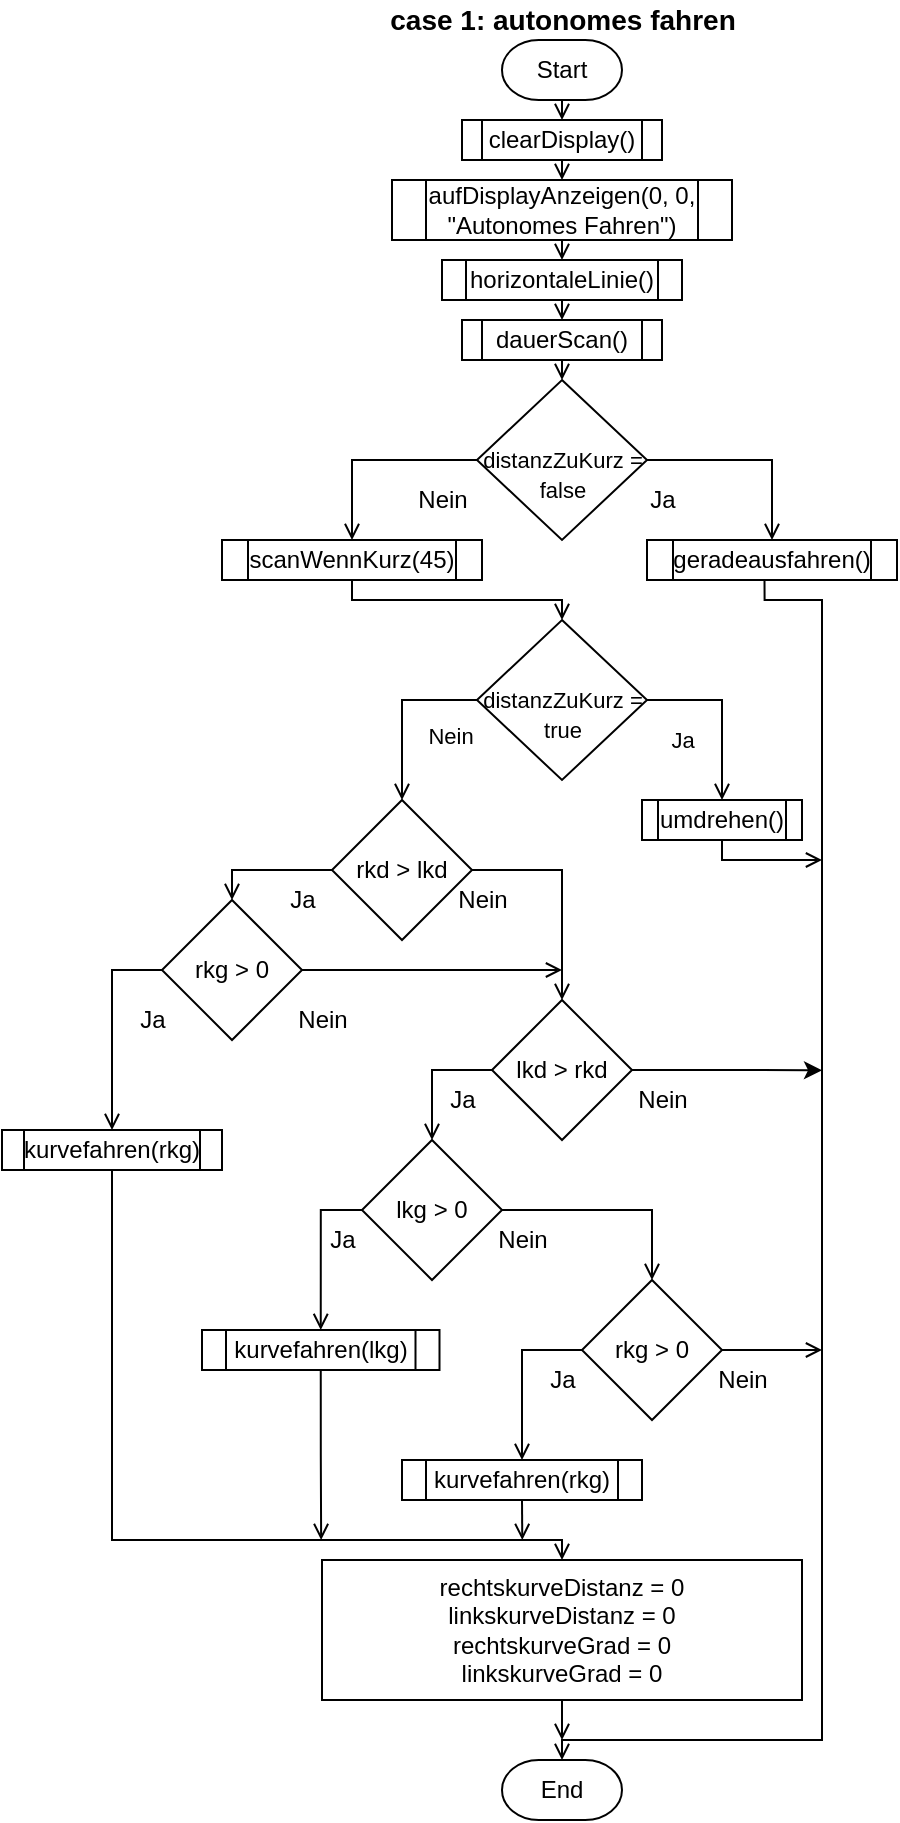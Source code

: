 <mxfile version="16.5.1" type="device"><diagram id="C5RBs43oDa-KdzZeNtuy" name="Page-1"><mxGraphModel dx="1102" dy="865" grid="1" gridSize="10" guides="1" tooltips="1" connect="1" arrows="1" fold="1" page="1" pageScale="1" pageWidth="827" pageHeight="1169" math="0" shadow="0"><root><mxCell id="WIyWlLk6GJQsqaUBKTNV-0"/><mxCell id="WIyWlLk6GJQsqaUBKTNV-1" parent="WIyWlLk6GJQsqaUBKTNV-0"/><mxCell id="cLZr5UZLkbUHjYc4EeCg-1" style="edgeStyle=orthogonalEdgeStyle;rounded=0;orthogonalLoop=1;jettySize=auto;html=1;exitX=0.5;exitY=1;exitDx=0;exitDy=0;exitPerimeter=0;entryX=0.5;entryY=0;entryDx=0;entryDy=0;endArrow=open;endFill=0;" parent="WIyWlLk6GJQsqaUBKTNV-1" source="HOjpR-oxfHX7dsRO8wp4-0" target="cLZr5UZLkbUHjYc4EeCg-0" edge="1"><mxGeometry relative="1" as="geometry"/></mxCell><mxCell id="HOjpR-oxfHX7dsRO8wp4-0" value="Start" style="strokeWidth=1;html=1;shape=mxgraph.flowchart.terminator;whiteSpace=wrap;rounded=1;" parent="WIyWlLk6GJQsqaUBKTNV-1" vertex="1"><mxGeometry x="260" y="20" width="60" height="30" as="geometry"/></mxCell><mxCell id="cLZr5UZLkbUHjYc4EeCg-7" style="edgeStyle=orthogonalEdgeStyle;shape=connector;rounded=0;orthogonalLoop=1;jettySize=auto;html=1;exitX=0.5;exitY=1;exitDx=0;exitDy=0;entryX=0.5;entryY=0;entryDx=0;entryDy=0;entryPerimeter=0;labelBackgroundColor=default;fontFamily=Helvetica;fontSize=11;fontColor=default;endArrow=open;endFill=0;strokeColor=default;" parent="WIyWlLk6GJQsqaUBKTNV-1" source="HOjpR-oxfHX7dsRO8wp4-11" target="HOjpR-oxfHX7dsRO8wp4-13" edge="1"><mxGeometry relative="1" as="geometry"/></mxCell><mxCell id="HOjpR-oxfHX7dsRO8wp4-11" value="dauerScan()" style="shape=process;whiteSpace=wrap;html=1;backgroundOutline=1;rounded=0;strokeColor=default;strokeWidth=1;" parent="WIyWlLk6GJQsqaUBKTNV-1" vertex="1"><mxGeometry x="240" y="160" width="100" height="20" as="geometry"/></mxCell><mxCell id="cLZr5UZLkbUHjYc4EeCg-8" style="edgeStyle=orthogonalEdgeStyle;shape=connector;rounded=0;orthogonalLoop=1;jettySize=auto;html=1;exitX=0;exitY=0.5;exitDx=0;exitDy=0;exitPerimeter=0;entryX=0.5;entryY=0;entryDx=0;entryDy=0;labelBackgroundColor=default;fontFamily=Helvetica;fontSize=11;fontColor=default;endArrow=open;endFill=0;strokeColor=default;" parent="WIyWlLk6GJQsqaUBKTNV-1" source="HOjpR-oxfHX7dsRO8wp4-13" target="HOjpR-oxfHX7dsRO8wp4-18" edge="1"><mxGeometry relative="1" as="geometry"/></mxCell><mxCell id="cLZr5UZLkbUHjYc4EeCg-9" style="edgeStyle=orthogonalEdgeStyle;shape=connector;rounded=0;orthogonalLoop=1;jettySize=auto;html=1;exitX=1;exitY=0.5;exitDx=0;exitDy=0;exitPerimeter=0;entryX=0.5;entryY=0;entryDx=0;entryDy=0;labelBackgroundColor=default;fontFamily=Helvetica;fontSize=11;fontColor=default;endArrow=open;endFill=0;strokeColor=default;" parent="WIyWlLk6GJQsqaUBKTNV-1" source="HOjpR-oxfHX7dsRO8wp4-13" target="HOjpR-oxfHX7dsRO8wp4-20" edge="1"><mxGeometry relative="1" as="geometry"/></mxCell><mxCell id="HOjpR-oxfHX7dsRO8wp4-13" value="&lt;font style=&quot;font-size: 11px&quot;&gt;&lt;br&gt;distanzZuKurz = false&lt;/font&gt;" style="strokeWidth=1;html=1;shape=mxgraph.flowchart.decision;whiteSpace=wrap;rounded=1;strokeColor=default;" parent="WIyWlLk6GJQsqaUBKTNV-1" vertex="1"><mxGeometry x="247.5" y="190" width="85" height="80" as="geometry"/></mxCell><mxCell id="cLZr5UZLkbUHjYc4EeCg-12" style="edgeStyle=orthogonalEdgeStyle;shape=connector;rounded=0;orthogonalLoop=1;jettySize=auto;html=1;exitX=0.5;exitY=1;exitDx=0;exitDy=0;entryX=0.5;entryY=0;entryDx=0;entryDy=0;entryPerimeter=0;labelBackgroundColor=default;fontFamily=Helvetica;fontSize=11;fontColor=default;endArrow=open;endFill=0;strokeColor=default;" parent="WIyWlLk6GJQsqaUBKTNV-1" source="HOjpR-oxfHX7dsRO8wp4-18" target="cLZr5UZLkbUHjYc4EeCg-11" edge="1"><mxGeometry relative="1" as="geometry"><Array as="points"><mxPoint x="185" y="300"/><mxPoint x="290" y="300"/></Array></mxGeometry></mxCell><mxCell id="HOjpR-oxfHX7dsRO8wp4-18" value="scanWennKurz(45)" style="shape=process;whiteSpace=wrap;html=1;backgroundOutline=1;rounded=0;strokeColor=default;strokeWidth=1;" parent="WIyWlLk6GJQsqaUBKTNV-1" vertex="1"><mxGeometry x="120" y="270" width="130" height="20" as="geometry"/></mxCell><mxCell id="cLZr5UZLkbUHjYc4EeCg-10" value="" style="edgeStyle=orthogonalEdgeStyle;shape=connector;rounded=0;orthogonalLoop=1;jettySize=auto;html=1;exitX=0.5;exitY=1;exitDx=0;exitDy=0;entryX=0.5;entryY=0;entryDx=0;entryDy=0;entryPerimeter=0;labelBackgroundColor=default;fontFamily=Helvetica;fontSize=11;fontColor=default;endArrow=open;endFill=0;strokeColor=default;" parent="WIyWlLk6GJQsqaUBKTNV-1" target="HOjpR-oxfHX7dsRO8wp4-40" edge="1"><mxGeometry relative="1" as="geometry"><mxPoint x="391.25" y="290" as="sourcePoint"/><mxPoint x="308.75" y="850" as="targetPoint"/><Array as="points"><mxPoint x="391" y="300"/><mxPoint x="420" y="300"/><mxPoint x="420" y="870"/><mxPoint x="290" y="870"/></Array></mxGeometry></mxCell><mxCell id="HOjpR-oxfHX7dsRO8wp4-20" value="geradeausfahren()" style="shape=process;whiteSpace=wrap;html=1;backgroundOutline=1;rounded=0;strokeColor=default;strokeWidth=1;" parent="WIyWlLk6GJQsqaUBKTNV-1" vertex="1"><mxGeometry x="332.5" y="270" width="125" height="20" as="geometry"/></mxCell><mxCell id="cLZr5UZLkbUHjYc4EeCg-33" style="edgeStyle=orthogonalEdgeStyle;shape=connector;rounded=0;orthogonalLoop=1;jettySize=auto;html=1;exitX=0.5;exitY=1;exitDx=0;exitDy=0;labelBackgroundColor=default;fontFamily=Helvetica;fontSize=11;fontColor=default;endArrow=open;endFill=0;strokeColor=default;" parent="WIyWlLk6GJQsqaUBKTNV-1" source="HOjpR-oxfHX7dsRO8wp4-26" edge="1"><mxGeometry relative="1" as="geometry"><mxPoint x="420" y="430" as="targetPoint"/><Array as="points"><mxPoint x="370" y="430"/></Array></mxGeometry></mxCell><mxCell id="HOjpR-oxfHX7dsRO8wp4-26" value="umdrehen()" style="shape=process;whiteSpace=wrap;html=1;backgroundOutline=1;rounded=0;strokeColor=default;strokeWidth=1;" parent="WIyWlLk6GJQsqaUBKTNV-1" vertex="1"><mxGeometry x="330" y="400" width="80" height="20" as="geometry"/></mxCell><mxCell id="cLZr5UZLkbUHjYc4EeCg-19" style="edgeStyle=orthogonalEdgeStyle;shape=connector;rounded=0;orthogonalLoop=1;jettySize=auto;html=1;exitX=0;exitY=0.5;exitDx=0;exitDy=0;exitPerimeter=0;entryX=0.5;entryY=0;entryDx=0;entryDy=0;entryPerimeter=0;labelBackgroundColor=default;fontFamily=Helvetica;fontSize=11;fontColor=default;endArrow=open;endFill=0;strokeColor=default;" parent="WIyWlLk6GJQsqaUBKTNV-1" source="HOjpR-oxfHX7dsRO8wp4-28" target="cLZr5UZLkbUHjYc4EeCg-18" edge="1"><mxGeometry relative="1" as="geometry"><Array as="points"><mxPoint x="125" y="435"/></Array></mxGeometry></mxCell><mxCell id="cLZr5UZLkbUHjYc4EeCg-24" style="edgeStyle=orthogonalEdgeStyle;shape=connector;rounded=0;orthogonalLoop=1;jettySize=auto;html=1;exitX=1;exitY=0.5;exitDx=0;exitDy=0;exitPerimeter=0;entryX=0.5;entryY=0;entryDx=0;entryDy=0;entryPerimeter=0;labelBackgroundColor=default;fontFamily=Helvetica;fontSize=11;fontColor=default;endArrow=open;endFill=0;strokeColor=default;" parent="WIyWlLk6GJQsqaUBKTNV-1" source="HOjpR-oxfHX7dsRO8wp4-28" target="HOjpR-oxfHX7dsRO8wp4-30" edge="1"><mxGeometry relative="1" as="geometry"/></mxCell><mxCell id="HOjpR-oxfHX7dsRO8wp4-28" value="rkd &amp;gt; lkd" style="strokeWidth=1;html=1;shape=mxgraph.flowchart.decision;whiteSpace=wrap;rounded=1;strokeColor=default;" parent="WIyWlLk6GJQsqaUBKTNV-1" vertex="1"><mxGeometry x="175" y="400" width="70" height="70" as="geometry"/></mxCell><mxCell id="cLZr5UZLkbUHjYc4EeCg-23" style="edgeStyle=orthogonalEdgeStyle;shape=connector;rounded=0;orthogonalLoop=1;jettySize=auto;html=1;exitX=0;exitY=0.5;exitDx=0;exitDy=0;exitPerimeter=0;entryX=0.5;entryY=0;entryDx=0;entryDy=0;entryPerimeter=0;labelBackgroundColor=default;fontFamily=Helvetica;fontSize=11;fontColor=default;endArrow=open;endFill=0;strokeColor=default;" parent="WIyWlLk6GJQsqaUBKTNV-1" source="HOjpR-oxfHX7dsRO8wp4-30" target="cLZr5UZLkbUHjYc4EeCg-22" edge="1"><mxGeometry relative="1" as="geometry"/></mxCell><mxCell id="w-rzSDXo8Z9sUN6BkGyD-5" style="edgeStyle=orthogonalEdgeStyle;rounded=0;orthogonalLoop=1;jettySize=auto;html=1;exitX=1;exitY=0.5;exitDx=0;exitDy=0;exitPerimeter=0;" parent="WIyWlLk6GJQsqaUBKTNV-1" source="HOjpR-oxfHX7dsRO8wp4-30" edge="1"><mxGeometry relative="1" as="geometry"><mxPoint x="420" y="535.143" as="targetPoint"/></mxGeometry></mxCell><mxCell id="HOjpR-oxfHX7dsRO8wp4-30" value="lkd &amp;gt; rkd" style="strokeWidth=1;html=1;shape=mxgraph.flowchart.decision;whiteSpace=wrap;rounded=1;strokeColor=default;" parent="WIyWlLk6GJQsqaUBKTNV-1" vertex="1"><mxGeometry x="255" y="500" width="70" height="70" as="geometry"/></mxCell><mxCell id="cLZr5UZLkbUHjYc4EeCg-32" style="edgeStyle=orthogonalEdgeStyle;shape=connector;rounded=0;orthogonalLoop=1;jettySize=auto;html=1;exitX=0.5;exitY=1;exitDx=0;exitDy=0;labelBackgroundColor=default;fontFamily=Helvetica;fontSize=11;fontColor=default;endArrow=open;endFill=0;strokeColor=default;entryX=0.5;entryY=0;entryDx=0;entryDy=0;" parent="WIyWlLk6GJQsqaUBKTNV-1" source="HOjpR-oxfHX7dsRO8wp4-33" target="HOjpR-oxfHX7dsRO8wp4-39" edge="1"><mxGeometry relative="1" as="geometry"><mxPoint x="310" y="770" as="targetPoint"/><Array as="points"><mxPoint x="65" y="770"/><mxPoint x="290" y="770"/></Array></mxGeometry></mxCell><mxCell id="HOjpR-oxfHX7dsRO8wp4-33" value="kurvefahren(rkg)" style="shape=process;whiteSpace=wrap;html=1;backgroundOutline=1;rounded=0;strokeColor=default;strokeWidth=1;" parent="WIyWlLk6GJQsqaUBKTNV-1" vertex="1"><mxGeometry x="10" y="565" width="110" height="20" as="geometry"/></mxCell><mxCell id="cLZr5UZLkbUHjYc4EeCg-34" style="edgeStyle=orthogonalEdgeStyle;shape=connector;rounded=0;orthogonalLoop=1;jettySize=auto;html=1;exitX=0.5;exitY=1;exitDx=0;exitDy=0;labelBackgroundColor=default;fontFamily=Helvetica;fontSize=11;fontColor=default;endArrow=open;endFill=0;strokeColor=default;" parent="WIyWlLk6GJQsqaUBKTNV-1" source="HOjpR-oxfHX7dsRO8wp4-35" edge="1"><mxGeometry relative="1" as="geometry"><mxPoint x="169.571" y="770" as="targetPoint"/></mxGeometry></mxCell><mxCell id="HOjpR-oxfHX7dsRO8wp4-35" value="kurvefahren(lkg)" style="shape=process;whiteSpace=wrap;html=1;backgroundOutline=1;rounded=0;strokeColor=default;strokeWidth=1;" parent="WIyWlLk6GJQsqaUBKTNV-1" vertex="1"><mxGeometry x="110" y="665" width="118.75" height="20" as="geometry"/></mxCell><mxCell id="cLZr5UZLkbUHjYc4EeCg-35" style="edgeStyle=orthogonalEdgeStyle;shape=connector;rounded=0;orthogonalLoop=1;jettySize=auto;html=1;exitX=0.5;exitY=1;exitDx=0;exitDy=0;labelBackgroundColor=default;fontFamily=Helvetica;fontSize=11;fontColor=default;endArrow=open;endFill=0;strokeColor=default;" parent="WIyWlLk6GJQsqaUBKTNV-1" source="HOjpR-oxfHX7dsRO8wp4-37" edge="1"><mxGeometry relative="1" as="geometry"><mxPoint x="270.143" y="770" as="targetPoint"/></mxGeometry></mxCell><mxCell id="HOjpR-oxfHX7dsRO8wp4-37" value="kurvefahren(rkg)" style="shape=process;whiteSpace=wrap;html=1;backgroundOutline=1;rounded=0;strokeColor=default;strokeWidth=1;" parent="WIyWlLk6GJQsqaUBKTNV-1" vertex="1"><mxGeometry x="210" y="730" width="120" height="20" as="geometry"/></mxCell><mxCell id="cLZr5UZLkbUHjYc4EeCg-36" style="edgeStyle=orthogonalEdgeStyle;shape=connector;rounded=0;orthogonalLoop=1;jettySize=auto;html=1;exitX=0.5;exitY=1;exitDx=0;exitDy=0;labelBackgroundColor=default;fontFamily=Helvetica;fontSize=11;fontColor=default;endArrow=open;endFill=0;strokeColor=default;" parent="WIyWlLk6GJQsqaUBKTNV-1" source="HOjpR-oxfHX7dsRO8wp4-39" edge="1"><mxGeometry relative="1" as="geometry"><mxPoint x="290" y="870" as="targetPoint"/></mxGeometry></mxCell><mxCell id="HOjpR-oxfHX7dsRO8wp4-39" value="rechtskurveDistanz = 0&lt;br&gt;linkskurveDistanz = 0&lt;br&gt;rechtskurveGrad = 0&lt;br&gt;linkskurveGrad = 0" style="rounded=0;whiteSpace=wrap;html=1;absoluteArcSize=1;arcSize=14;strokeWidth=1;" parent="WIyWlLk6GJQsqaUBKTNV-1" vertex="1"><mxGeometry x="170" y="780" width="240" height="70" as="geometry"/></mxCell><mxCell id="HOjpR-oxfHX7dsRO8wp4-40" value="End" style="strokeWidth=1;html=1;shape=mxgraph.flowchart.terminator;whiteSpace=wrap;rounded=1;" parent="WIyWlLk6GJQsqaUBKTNV-1" vertex="1"><mxGeometry x="260" y="880" width="60" height="30" as="geometry"/></mxCell><mxCell id="cLZr5UZLkbUHjYc4EeCg-3" style="edgeStyle=orthogonalEdgeStyle;shape=connector;rounded=0;orthogonalLoop=1;jettySize=auto;html=1;exitX=0.5;exitY=1;exitDx=0;exitDy=0;entryX=0.5;entryY=0;entryDx=0;entryDy=0;labelBackgroundColor=default;fontFamily=Helvetica;fontSize=11;fontColor=default;endArrow=open;endFill=0;strokeColor=default;" parent="WIyWlLk6GJQsqaUBKTNV-1" source="cLZr5UZLkbUHjYc4EeCg-0" target="cLZr5UZLkbUHjYc4EeCg-2" edge="1"><mxGeometry relative="1" as="geometry"/></mxCell><mxCell id="cLZr5UZLkbUHjYc4EeCg-0" value="clearDisplay()" style="shape=process;whiteSpace=wrap;html=1;backgroundOutline=1;rounded=0;strokeColor=default;strokeWidth=1;" parent="WIyWlLk6GJQsqaUBKTNV-1" vertex="1"><mxGeometry x="240" y="60" width="100" height="20" as="geometry"/></mxCell><mxCell id="cLZr5UZLkbUHjYc4EeCg-5" style="edgeStyle=orthogonalEdgeStyle;shape=connector;rounded=0;orthogonalLoop=1;jettySize=auto;html=1;exitX=0.5;exitY=1;exitDx=0;exitDy=0;entryX=0.5;entryY=0;entryDx=0;entryDy=0;labelBackgroundColor=default;fontFamily=Helvetica;fontSize=11;fontColor=default;endArrow=open;endFill=0;strokeColor=default;" parent="WIyWlLk6GJQsqaUBKTNV-1" source="cLZr5UZLkbUHjYc4EeCg-2" target="cLZr5UZLkbUHjYc4EeCg-4" edge="1"><mxGeometry relative="1" as="geometry"/></mxCell><mxCell id="cLZr5UZLkbUHjYc4EeCg-2" value="aufDisplayAnzeigen(0, 0, &quot;Autonomes Fahren&quot;)" style="shape=process;whiteSpace=wrap;html=1;backgroundOutline=1;rounded=0;strokeColor=default;strokeWidth=1;" parent="WIyWlLk6GJQsqaUBKTNV-1" vertex="1"><mxGeometry x="205" y="90" width="170" height="30" as="geometry"/></mxCell><mxCell id="cLZr5UZLkbUHjYc4EeCg-6" style="edgeStyle=orthogonalEdgeStyle;shape=connector;rounded=0;orthogonalLoop=1;jettySize=auto;html=1;exitX=0.5;exitY=1;exitDx=0;exitDy=0;entryX=0.5;entryY=0;entryDx=0;entryDy=0;labelBackgroundColor=default;fontFamily=Helvetica;fontSize=11;fontColor=default;endArrow=open;endFill=0;strokeColor=default;" parent="WIyWlLk6GJQsqaUBKTNV-1" source="cLZr5UZLkbUHjYc4EeCg-4" target="HOjpR-oxfHX7dsRO8wp4-11" edge="1"><mxGeometry relative="1" as="geometry"/></mxCell><mxCell id="cLZr5UZLkbUHjYc4EeCg-4" value="horizontaleLinie()" style="shape=process;whiteSpace=wrap;html=1;backgroundOutline=1;rounded=0;strokeColor=default;strokeWidth=1;" parent="WIyWlLk6GJQsqaUBKTNV-1" vertex="1"><mxGeometry x="230" y="130" width="120" height="20" as="geometry"/></mxCell><mxCell id="cLZr5UZLkbUHjYc4EeCg-13" style="edgeStyle=orthogonalEdgeStyle;shape=connector;rounded=0;orthogonalLoop=1;jettySize=auto;html=1;exitX=1;exitY=0.5;exitDx=0;exitDy=0;exitPerimeter=0;entryX=0.5;entryY=0;entryDx=0;entryDy=0;labelBackgroundColor=default;fontFamily=Helvetica;fontSize=11;fontColor=default;endArrow=open;endFill=0;strokeColor=default;" parent="WIyWlLk6GJQsqaUBKTNV-1" source="cLZr5UZLkbUHjYc4EeCg-11" target="HOjpR-oxfHX7dsRO8wp4-26" edge="1"><mxGeometry relative="1" as="geometry"/></mxCell><mxCell id="cLZr5UZLkbUHjYc4EeCg-14" value="Ja" style="edgeLabel;html=1;align=center;verticalAlign=middle;resizable=0;points=[];fontSize=11;fontFamily=Helvetica;fontColor=default;" parent="cLZr5UZLkbUHjYc4EeCg-13" vertex="1" connectable="0"><mxGeometry x="-0.323" relative="1" as="geometry"><mxPoint x="-12" y="20" as="offset"/></mxGeometry></mxCell><mxCell id="cLZr5UZLkbUHjYc4EeCg-16" style="edgeStyle=orthogonalEdgeStyle;shape=connector;rounded=0;orthogonalLoop=1;jettySize=auto;html=1;exitX=0;exitY=0.5;exitDx=0;exitDy=0;exitPerimeter=0;entryX=0.5;entryY=0;entryDx=0;entryDy=0;entryPerimeter=0;labelBackgroundColor=default;fontFamily=Helvetica;fontSize=11;fontColor=default;endArrow=open;endFill=0;strokeColor=default;" parent="WIyWlLk6GJQsqaUBKTNV-1" source="cLZr5UZLkbUHjYc4EeCg-11" target="HOjpR-oxfHX7dsRO8wp4-28" edge="1"><mxGeometry relative="1" as="geometry"/></mxCell><mxCell id="cLZr5UZLkbUHjYc4EeCg-17" value="Nein" style="edgeLabel;html=1;align=center;verticalAlign=middle;resizable=0;points=[];fontSize=11;fontFamily=Helvetica;fontColor=default;" parent="cLZr5UZLkbUHjYc4EeCg-16" vertex="1" connectable="0"><mxGeometry x="-0.409" relative="1" as="geometry"><mxPoint x="12" y="18" as="offset"/></mxGeometry></mxCell><mxCell id="cLZr5UZLkbUHjYc4EeCg-11" value="&lt;font style=&quot;font-size: 11px&quot;&gt;&lt;br&gt;distanzZuKurz = true&lt;/font&gt;" style="strokeWidth=1;html=1;shape=mxgraph.flowchart.decision;whiteSpace=wrap;rounded=1;strokeColor=default;" parent="WIyWlLk6GJQsqaUBKTNV-1" vertex="1"><mxGeometry x="247.5" y="310" width="85" height="80" as="geometry"/></mxCell><mxCell id="cLZr5UZLkbUHjYc4EeCg-20" style="edgeStyle=orthogonalEdgeStyle;shape=connector;rounded=0;orthogonalLoop=1;jettySize=auto;html=1;exitX=0;exitY=0.5;exitDx=0;exitDy=0;exitPerimeter=0;labelBackgroundColor=default;fontFamily=Helvetica;fontSize=11;fontColor=default;endArrow=open;endFill=0;strokeColor=default;" parent="WIyWlLk6GJQsqaUBKTNV-1" source="cLZr5UZLkbUHjYc4EeCg-18" target="HOjpR-oxfHX7dsRO8wp4-33" edge="1"><mxGeometry relative="1" as="geometry"/></mxCell><mxCell id="cLZr5UZLkbUHjYc4EeCg-21" style="edgeStyle=orthogonalEdgeStyle;shape=connector;rounded=0;orthogonalLoop=1;jettySize=auto;html=1;exitX=1;exitY=0.5;exitDx=0;exitDy=0;exitPerimeter=0;labelBackgroundColor=default;fontFamily=Helvetica;fontSize=11;fontColor=default;endArrow=open;endFill=0;strokeColor=default;" parent="WIyWlLk6GJQsqaUBKTNV-1" source="cLZr5UZLkbUHjYc4EeCg-18" edge="1"><mxGeometry relative="1" as="geometry"><mxPoint x="290" y="485" as="targetPoint"/></mxGeometry></mxCell><mxCell id="cLZr5UZLkbUHjYc4EeCg-18" value="rkg &amp;gt; 0" style="strokeWidth=1;html=1;shape=mxgraph.flowchart.decision;whiteSpace=wrap;rounded=1;strokeColor=default;" parent="WIyWlLk6GJQsqaUBKTNV-1" vertex="1"><mxGeometry x="90" y="450" width="70" height="70" as="geometry"/></mxCell><mxCell id="cLZr5UZLkbUHjYc4EeCg-25" style="edgeStyle=orthogonalEdgeStyle;shape=connector;rounded=0;orthogonalLoop=1;jettySize=auto;html=1;exitX=0;exitY=0.5;exitDx=0;exitDy=0;exitPerimeter=0;entryX=0.5;entryY=0;entryDx=0;entryDy=0;labelBackgroundColor=default;fontFamily=Helvetica;fontSize=11;fontColor=default;endArrow=open;endFill=0;strokeColor=default;" parent="WIyWlLk6GJQsqaUBKTNV-1" source="cLZr5UZLkbUHjYc4EeCg-22" target="HOjpR-oxfHX7dsRO8wp4-35" edge="1"><mxGeometry relative="1" as="geometry"/></mxCell><mxCell id="cLZr5UZLkbUHjYc4EeCg-27" style="edgeStyle=orthogonalEdgeStyle;shape=connector;rounded=0;orthogonalLoop=1;jettySize=auto;html=1;exitX=1;exitY=0.5;exitDx=0;exitDy=0;exitPerimeter=0;entryX=0.5;entryY=0;entryDx=0;entryDy=0;entryPerimeter=0;labelBackgroundColor=default;fontFamily=Helvetica;fontSize=11;fontColor=default;endArrow=open;endFill=0;strokeColor=default;" parent="WIyWlLk6GJQsqaUBKTNV-1" source="cLZr5UZLkbUHjYc4EeCg-22" target="cLZr5UZLkbUHjYc4EeCg-26" edge="1"><mxGeometry relative="1" as="geometry"/></mxCell><mxCell id="cLZr5UZLkbUHjYc4EeCg-22" value="lkg &amp;gt; 0" style="strokeWidth=1;html=1;shape=mxgraph.flowchart.decision;whiteSpace=wrap;rounded=1;strokeColor=default;" parent="WIyWlLk6GJQsqaUBKTNV-1" vertex="1"><mxGeometry x="190" y="570" width="70" height="70" as="geometry"/></mxCell><mxCell id="cLZr5UZLkbUHjYc4EeCg-28" style="edgeStyle=orthogonalEdgeStyle;shape=connector;rounded=0;orthogonalLoop=1;jettySize=auto;html=1;exitX=1;exitY=0.5;exitDx=0;exitDy=0;exitPerimeter=0;labelBackgroundColor=default;fontFamily=Helvetica;fontSize=11;fontColor=default;endArrow=open;endFill=0;strokeColor=default;" parent="WIyWlLk6GJQsqaUBKTNV-1" source="cLZr5UZLkbUHjYc4EeCg-26" edge="1"><mxGeometry relative="1" as="geometry"><mxPoint x="420" y="675" as="targetPoint"/></mxGeometry></mxCell><mxCell id="cLZr5UZLkbUHjYc4EeCg-29" style="edgeStyle=orthogonalEdgeStyle;shape=connector;rounded=0;orthogonalLoop=1;jettySize=auto;html=1;exitX=0;exitY=0.5;exitDx=0;exitDy=0;exitPerimeter=0;entryX=0.5;entryY=0;entryDx=0;entryDy=0;labelBackgroundColor=default;fontFamily=Helvetica;fontSize=11;fontColor=default;endArrow=open;endFill=0;strokeColor=default;" parent="WIyWlLk6GJQsqaUBKTNV-1" source="cLZr5UZLkbUHjYc4EeCg-26" target="HOjpR-oxfHX7dsRO8wp4-37" edge="1"><mxGeometry relative="1" as="geometry"/></mxCell><mxCell id="cLZr5UZLkbUHjYc4EeCg-26" value="rkg &amp;gt; 0" style="strokeWidth=1;html=1;shape=mxgraph.flowchart.decision;whiteSpace=wrap;rounded=1;strokeColor=default;" parent="WIyWlLk6GJQsqaUBKTNV-1" vertex="1"><mxGeometry x="300" y="640" width="70" height="70" as="geometry"/></mxCell><mxCell id="w-rzSDXo8Z9sUN6BkGyD-0" value="Ja" style="text;html=1;align=center;verticalAlign=middle;resizable=0;points=[];autosize=1;strokeColor=none;fillColor=none;" parent="WIyWlLk6GJQsqaUBKTNV-1" vertex="1"><mxGeometry x="145" y="440" width="30" height="20" as="geometry"/></mxCell><mxCell id="w-rzSDXo8Z9sUN6BkGyD-1" value="Ja" style="text;html=1;align=center;verticalAlign=middle;resizable=0;points=[];autosize=1;strokeColor=none;fillColor=none;" parent="WIyWlLk6GJQsqaUBKTNV-1" vertex="1"><mxGeometry x="70" y="500" width="30" height="20" as="geometry"/></mxCell><mxCell id="w-rzSDXo8Z9sUN6BkGyD-2" value="Nein" style="text;html=1;align=center;verticalAlign=middle;resizable=0;points=[];autosize=1;strokeColor=none;fillColor=none;" parent="WIyWlLk6GJQsqaUBKTNV-1" vertex="1"><mxGeometry x="150" y="500" width="40" height="20" as="geometry"/></mxCell><mxCell id="w-rzSDXo8Z9sUN6BkGyD-3" value="Nein" style="text;html=1;align=center;verticalAlign=middle;resizable=0;points=[];autosize=1;strokeColor=none;fillColor=none;" parent="WIyWlLk6GJQsqaUBKTNV-1" vertex="1"><mxGeometry x="230" y="440" width="40" height="20" as="geometry"/></mxCell><mxCell id="w-rzSDXo8Z9sUN6BkGyD-4" value="Ja" style="text;html=1;align=center;verticalAlign=middle;resizable=0;points=[];autosize=1;strokeColor=none;fillColor=none;" parent="WIyWlLk6GJQsqaUBKTNV-1" vertex="1"><mxGeometry x="225" y="540" width="30" height="20" as="geometry"/></mxCell><mxCell id="w-rzSDXo8Z9sUN6BkGyD-6" value="Nein" style="text;html=1;align=center;verticalAlign=middle;resizable=0;points=[];autosize=1;strokeColor=none;fillColor=none;" parent="WIyWlLk6GJQsqaUBKTNV-1" vertex="1"><mxGeometry x="320" y="540" width="40" height="20" as="geometry"/></mxCell><mxCell id="w-rzSDXo8Z9sUN6BkGyD-7" value="Ja" style="text;html=1;align=center;verticalAlign=middle;resizable=0;points=[];autosize=1;strokeColor=none;fillColor=none;" parent="WIyWlLk6GJQsqaUBKTNV-1" vertex="1"><mxGeometry x="165" y="610" width="30" height="20" as="geometry"/></mxCell><mxCell id="w-rzSDXo8Z9sUN6BkGyD-8" value="Nein" style="text;html=1;align=center;verticalAlign=middle;resizable=0;points=[];autosize=1;strokeColor=none;fillColor=none;" parent="WIyWlLk6GJQsqaUBKTNV-1" vertex="1"><mxGeometry x="250" y="610" width="40" height="20" as="geometry"/></mxCell><mxCell id="w-rzSDXo8Z9sUN6BkGyD-9" value="Ja" style="text;html=1;align=center;verticalAlign=middle;resizable=0;points=[];autosize=1;strokeColor=none;fillColor=none;" parent="WIyWlLk6GJQsqaUBKTNV-1" vertex="1"><mxGeometry x="275" y="680" width="30" height="20" as="geometry"/></mxCell><mxCell id="w-rzSDXo8Z9sUN6BkGyD-10" value="Nein" style="text;html=1;align=center;verticalAlign=middle;resizable=0;points=[];autosize=1;strokeColor=none;fillColor=none;" parent="WIyWlLk6GJQsqaUBKTNV-1" vertex="1"><mxGeometry x="360" y="680" width="40" height="20" as="geometry"/></mxCell><mxCell id="L77wBvm-Eq9XgyyYLaDJ-0" value="&lt;font style=&quot;font-size: 14px&quot;&gt;&lt;b&gt;case 1: autonomes fahren&lt;/b&gt;&lt;/font&gt;" style="text;html=1;align=center;verticalAlign=middle;resizable=0;points=[];autosize=1;strokeColor=none;fillColor=none;" parent="WIyWlLk6GJQsqaUBKTNV-1" vertex="1"><mxGeometry x="195" width="190" height="20" as="geometry"/></mxCell><mxCell id="WmNtlTjoIWo3WI2s4XBT-0" value="Ja" style="text;html=1;align=center;verticalAlign=middle;resizable=0;points=[];autosize=1;strokeColor=none;fillColor=none;" vertex="1" parent="WIyWlLk6GJQsqaUBKTNV-1"><mxGeometry x="325" y="240" width="30" height="20" as="geometry"/></mxCell><mxCell id="WmNtlTjoIWo3WI2s4XBT-1" value="Nein" style="text;html=1;align=center;verticalAlign=middle;resizable=0;points=[];autosize=1;strokeColor=none;fillColor=none;" vertex="1" parent="WIyWlLk6GJQsqaUBKTNV-1"><mxGeometry x="210" y="240" width="40" height="20" as="geometry"/></mxCell></root></mxGraphModel></diagram></mxfile>